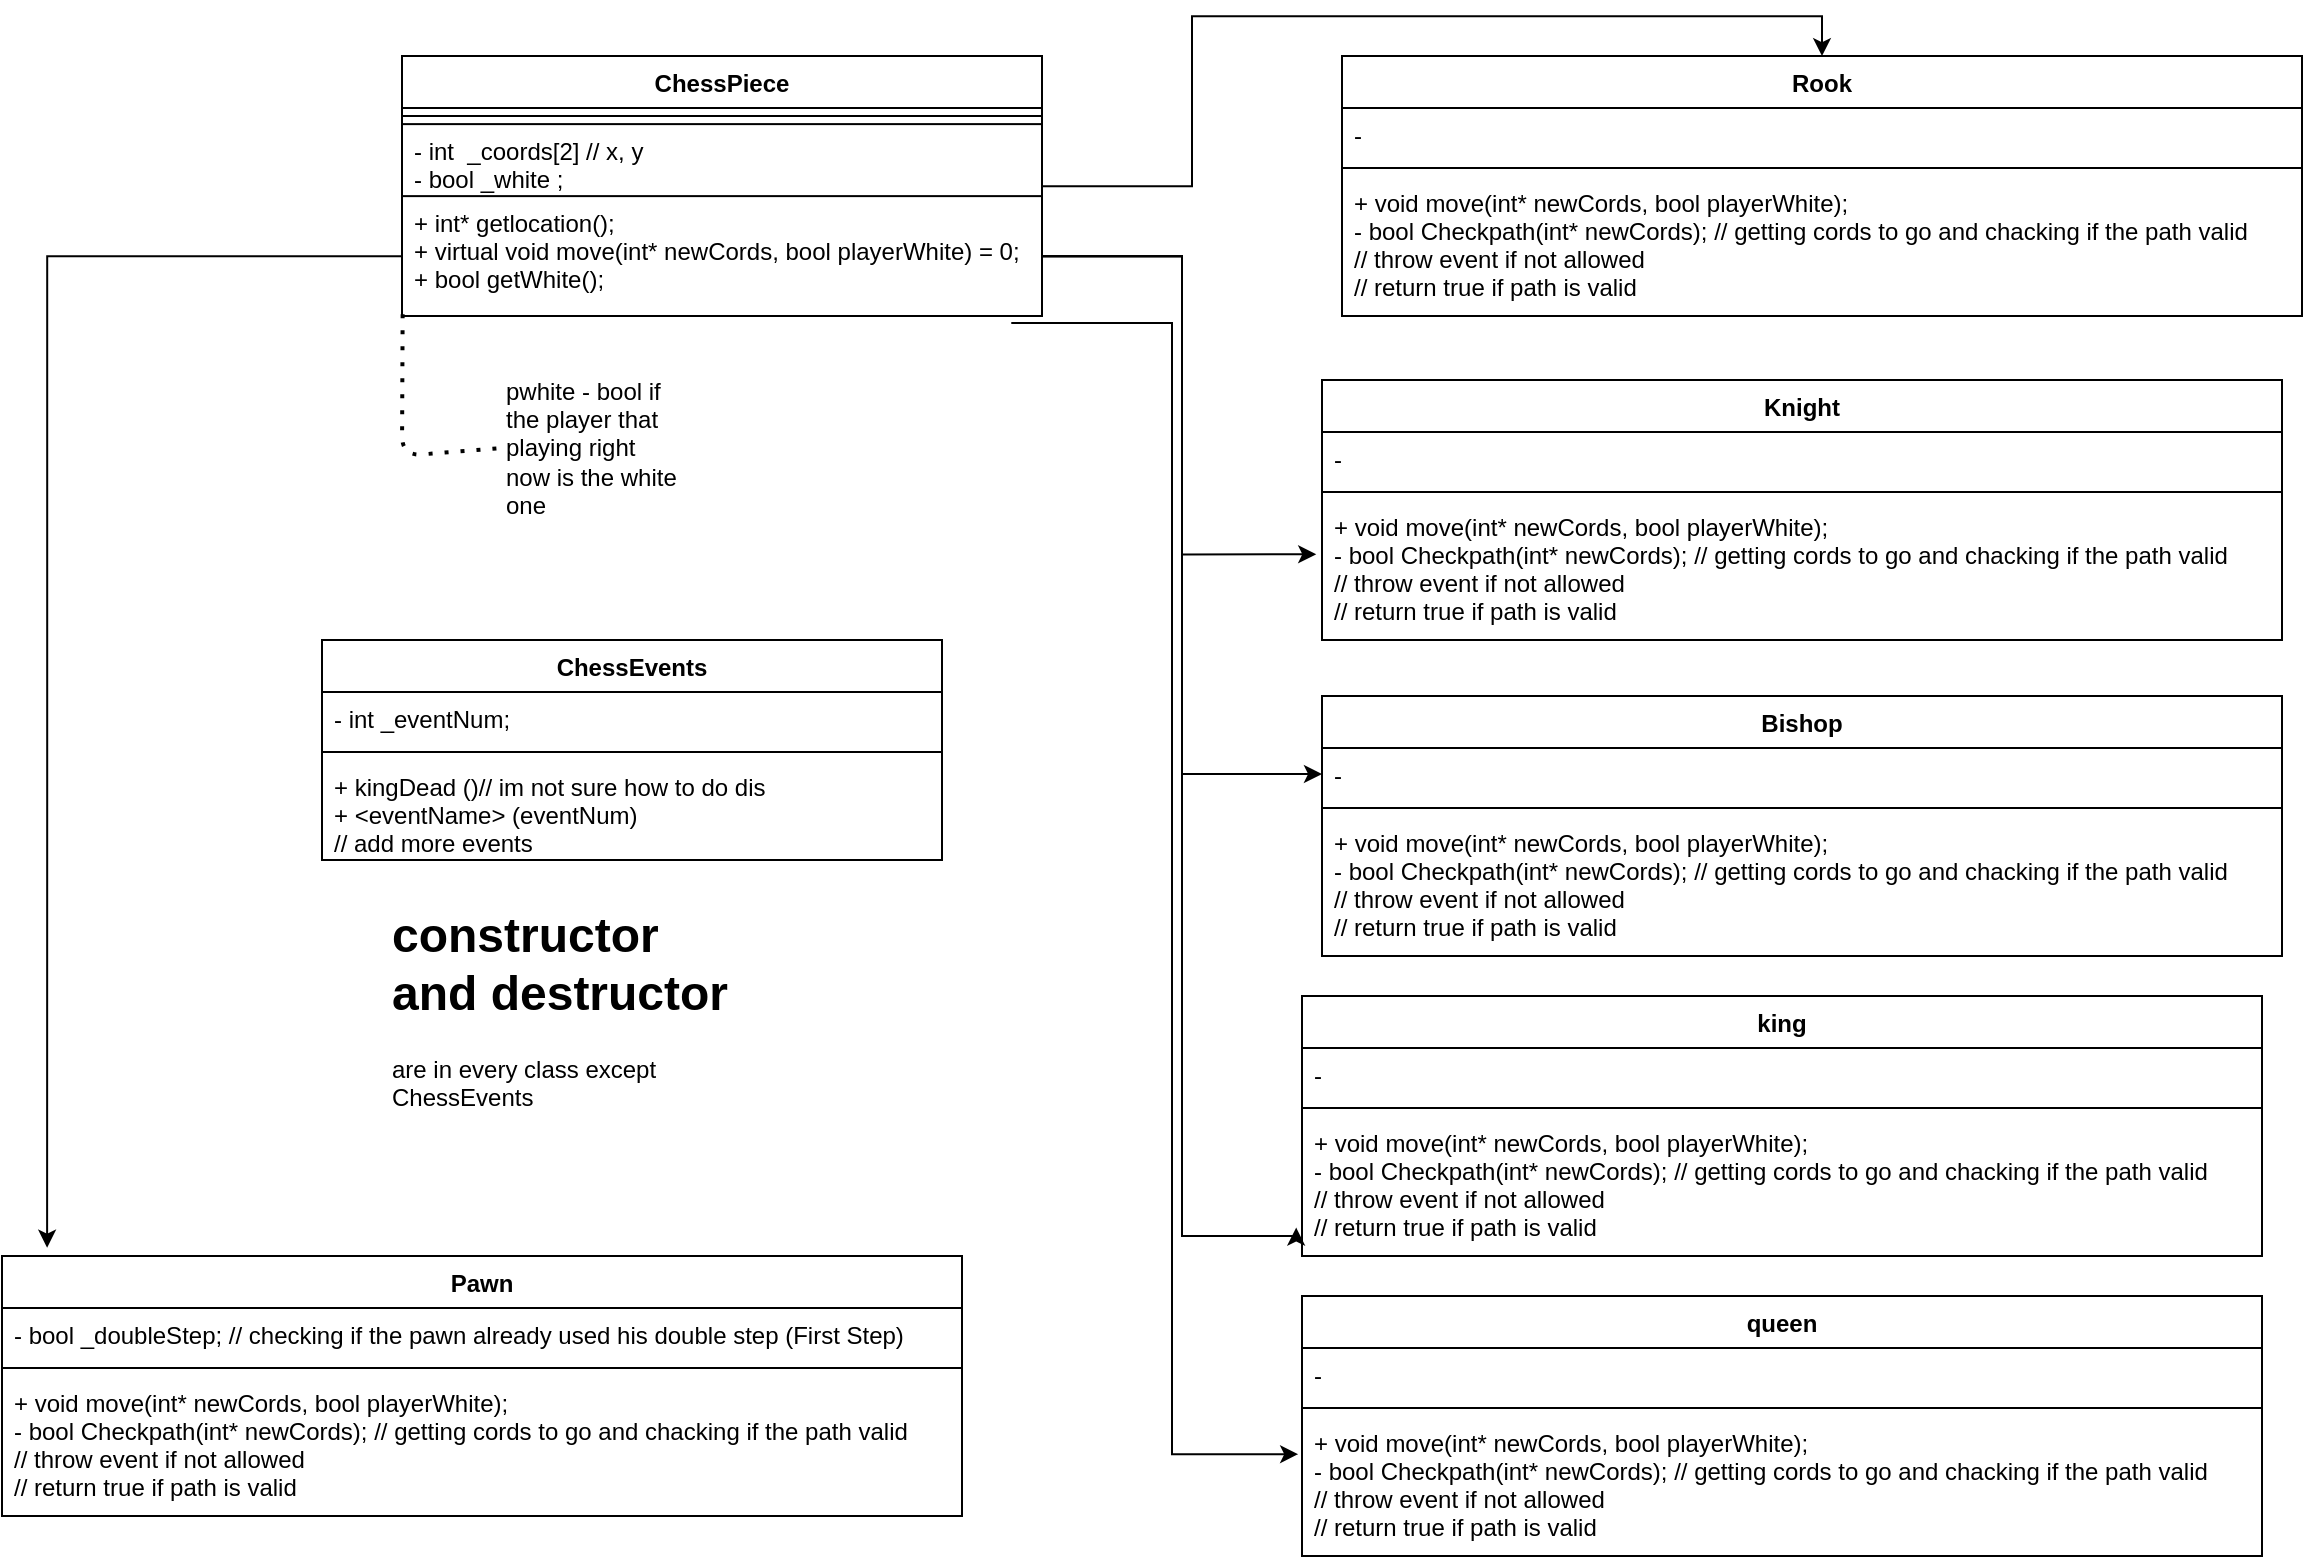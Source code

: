 <mxfile version="13.11.0" type="gitlab" pages="2">
  <diagram name="Object Chess piece" id="5f0bae14-7c28-e335-631c-24af17079c00">
    <mxGraphModel dx="2689" dy="879" grid="1" gridSize="10" guides="1" tooltips="1" connect="1" arrows="1" fold="1" page="1" pageScale="1" pageWidth="1100" pageHeight="850" background="#ffffff" math="0" shadow="0">
      <root>
        <mxCell id="0" />
        <mxCell id="1" parent="0" />
        <mxCell id="RglJ5t-KRBMed7z3Yt4i-37" style="edgeStyle=orthogonalEdgeStyle;rounded=0;orthogonalLoop=1;jettySize=auto;html=1;entryX=0.5;entryY=0;entryDx=0;entryDy=0;" parent="1" source="tPsW-EHSZQML5RoGISPa-4" target="RglJ5t-KRBMed7z3Yt4i-1" edge="1">
          <mxGeometry relative="1" as="geometry" />
        </mxCell>
        <mxCell id="tPsW-EHSZQML5RoGISPa-4" value="ChessPiece" style="swimlane;fontStyle=1;align=center;verticalAlign=top;childLayout=stackLayout;horizontal=1;startSize=26;horizontalStack=0;resizeParent=1;resizeParentMax=0;resizeLast=0;collapsible=1;marginBottom=0;rounded=0;shadow=0;glass=0;sketch=0;" parent="1" vertex="1">
          <mxGeometry x="50" y="50.06" width="320" height="130" as="geometry">
            <mxRectangle x="50" y="20" width="100" height="26" as="alternateBounds" />
          </mxGeometry>
        </mxCell>
        <mxCell id="tPsW-EHSZQML5RoGISPa-6" value="" style="line;strokeWidth=1;fillColor=none;align=left;verticalAlign=middle;spacingTop=-1;spacingLeft=3;spacingRight=3;rotatable=0;labelPosition=right;points=[];portConstraint=eastwest;" parent="tPsW-EHSZQML5RoGISPa-4" vertex="1">
          <mxGeometry y="26" width="320" height="8" as="geometry" />
        </mxCell>
        <mxCell id="tPsW-EHSZQML5RoGISPa-5" value="- int  _coords[2] // x, y&#xa;- bool _white ;&#xa;" style="text;fillColor=none;align=left;verticalAlign=top;spacingLeft=4;spacingRight=4;overflow=hidden;rotatable=0;points=[[0,0.5],[1,0.5]];portConstraint=eastwest;strokeColor=#000000;" parent="tPsW-EHSZQML5RoGISPa-4" vertex="1">
          <mxGeometry y="34" width="320" height="36" as="geometry" />
        </mxCell>
        <mxCell id="tPsW-EHSZQML5RoGISPa-11" value="+ int* getlocation();&#xa;+ virtual void move(int* newCords, bool playerWhite) = 0;&#xa;+ bool getWhite();&#xa;" style="text;strokeColor=none;fillColor=none;align=left;verticalAlign=top;spacingLeft=4;spacingRight=4;overflow=hidden;rotatable=0;points=[[0,0.5],[1,0.5]];portConstraint=eastwest;" parent="tPsW-EHSZQML5RoGISPa-4" vertex="1">
          <mxGeometry y="70" width="320" height="60" as="geometry" />
        </mxCell>
        <mxCell id="tPsW-EHSZQML5RoGISPa-9" value="pwhite - bool if the player that playing right now is the white one" style="text;html=1;align=left;verticalAlign=middle;whiteSpace=wrap;rounded=0;shadow=0;glass=0;sketch=0;" parent="1" vertex="1">
          <mxGeometry x="100" y="210" width="90" height="72" as="geometry" />
        </mxCell>
        <mxCell id="PEQYyIk9o4jZGY7Ns4qH-7" value="ChessEvents&#xa;" style="swimlane;fontStyle=1;align=center;verticalAlign=top;childLayout=stackLayout;horizontal=1;startSize=26;horizontalStack=0;resizeParent=1;resizeParentMax=0;resizeLast=0;collapsible=1;marginBottom=0;rounded=0;shadow=0;glass=0;sketch=0;strokeColor=#000000;" parent="1" vertex="1">
          <mxGeometry x="10" y="342.06" width="310" height="110" as="geometry" />
        </mxCell>
        <mxCell id="PEQYyIk9o4jZGY7Ns4qH-8" value="- int _eventNum;" style="text;strokeColor=none;fillColor=none;align=left;verticalAlign=top;spacingLeft=4;spacingRight=4;overflow=hidden;rotatable=0;points=[[0,0.5],[1,0.5]];portConstraint=eastwest;" parent="PEQYyIk9o4jZGY7Ns4qH-7" vertex="1">
          <mxGeometry y="26" width="310" height="26" as="geometry" />
        </mxCell>
        <mxCell id="PEQYyIk9o4jZGY7Ns4qH-9" value="" style="line;strokeWidth=1;fillColor=none;align=left;verticalAlign=middle;spacingTop=-1;spacingLeft=3;spacingRight=3;rotatable=0;labelPosition=right;points=[];portConstraint=eastwest;" parent="PEQYyIk9o4jZGY7Ns4qH-7" vertex="1">
          <mxGeometry y="52" width="310" height="8" as="geometry" />
        </mxCell>
        <mxCell id="PEQYyIk9o4jZGY7Ns4qH-10" value="+ kingDead ()// im not sure how to do dis&#xa;+ &lt;eventName&gt; (eventNum)&#xa;// add more events" style="text;strokeColor=none;fillColor=none;align=left;verticalAlign=top;spacingLeft=4;spacingRight=4;overflow=hidden;rotatable=0;points=[[0,0.5],[1,0.5]];portConstraint=eastwest;" parent="PEQYyIk9o4jZGY7Ns4qH-7" vertex="1">
          <mxGeometry y="60" width="310" height="50" as="geometry" />
        </mxCell>
        <mxCell id="RglJ5t-KRBMed7z3Yt4i-1" value="Rook&#xa;" style="swimlane;fontStyle=1;align=center;verticalAlign=top;childLayout=stackLayout;horizontal=1;startSize=26;horizontalStack=0;resizeParent=1;resizeParentMax=0;resizeLast=0;collapsible=1;marginBottom=0;" parent="1" vertex="1">
          <mxGeometry x="520" y="50.06" width="480" height="130" as="geometry" />
        </mxCell>
        <mxCell id="RglJ5t-KRBMed7z3Yt4i-2" value="-" style="text;strokeColor=none;fillColor=none;align=left;verticalAlign=top;spacingLeft=4;spacingRight=4;overflow=hidden;rotatable=0;points=[[0,0.5],[1,0.5]];portConstraint=eastwest;" parent="RglJ5t-KRBMed7z3Yt4i-1" vertex="1">
          <mxGeometry y="26" width="480" height="26" as="geometry" />
        </mxCell>
        <mxCell id="RglJ5t-KRBMed7z3Yt4i-3" value="" style="line;strokeWidth=1;fillColor=none;align=left;verticalAlign=middle;spacingTop=-1;spacingLeft=3;spacingRight=3;rotatable=0;labelPosition=right;points=[];portConstraint=eastwest;" parent="RglJ5t-KRBMed7z3Yt4i-1" vertex="1">
          <mxGeometry y="52" width="480" height="8" as="geometry" />
        </mxCell>
        <mxCell id="RglJ5t-KRBMed7z3Yt4i-4" value="+ void move(int* newCords, bool playerWhite);&#xa;- bool Checkpath(int* newCords); // getting cords to go and chacking if the path valid&#xa;// throw event if not allowed &#xa;// return true if path is valid&#xa;" style="text;strokeColor=none;fillColor=none;align=left;verticalAlign=top;spacingLeft=4;spacingRight=4;overflow=hidden;rotatable=0;points=[[0,0.5],[1,0.5]];portConstraint=eastwest;" parent="RglJ5t-KRBMed7z3Yt4i-1" vertex="1">
          <mxGeometry y="60" width="480" height="70" as="geometry" />
        </mxCell>
        <mxCell id="RglJ5t-KRBMed7z3Yt4i-39" value="" style="endArrow=none;dashed=1;html=1;dashPattern=1 3;strokeWidth=2;entryX=0;entryY=0.5;entryDx=0;entryDy=0;exitX=0.001;exitY=0.984;exitDx=0;exitDy=0;exitPerimeter=0;" parent="1" target="tPsW-EHSZQML5RoGISPa-9" edge="1" source="tPsW-EHSZQML5RoGISPa-11">
          <mxGeometry width="50" height="50" relative="1" as="geometry">
            <mxPoint x="360" y="150" as="sourcePoint" />
            <mxPoint x="400" y="110" as="targetPoint" />
            <Array as="points">
              <mxPoint x="50" y="250" />
            </Array>
          </mxGeometry>
        </mxCell>
        <mxCell id="8URGRsGb-NthaxYBKnCZ-1" value="Knight&#xa;" style="swimlane;fontStyle=1;align=center;verticalAlign=top;childLayout=stackLayout;horizontal=1;startSize=26;horizontalStack=0;resizeParent=1;resizeParentMax=0;resizeLast=0;collapsible=1;marginBottom=0;" vertex="1" parent="1">
          <mxGeometry x="510" y="212.06" width="480" height="130" as="geometry" />
        </mxCell>
        <mxCell id="8URGRsGb-NthaxYBKnCZ-2" value="-" style="text;strokeColor=none;fillColor=none;align=left;verticalAlign=top;spacingLeft=4;spacingRight=4;overflow=hidden;rotatable=0;points=[[0,0.5],[1,0.5]];portConstraint=eastwest;" vertex="1" parent="8URGRsGb-NthaxYBKnCZ-1">
          <mxGeometry y="26" width="480" height="26" as="geometry" />
        </mxCell>
        <mxCell id="8URGRsGb-NthaxYBKnCZ-3" value="" style="line;strokeWidth=1;fillColor=none;align=left;verticalAlign=middle;spacingTop=-1;spacingLeft=3;spacingRight=3;rotatable=0;labelPosition=right;points=[];portConstraint=eastwest;" vertex="1" parent="8URGRsGb-NthaxYBKnCZ-1">
          <mxGeometry y="52" width="480" height="8" as="geometry" />
        </mxCell>
        <mxCell id="8URGRsGb-NthaxYBKnCZ-4" value="+ void move(int* newCords, bool playerWhite);&#xa;- bool Checkpath(int* newCords); // getting cords to go and chacking if the path valid&#xa;// throw event if not allowed &#xa;// return true if path is valid&#xa;" style="text;strokeColor=none;fillColor=none;align=left;verticalAlign=top;spacingLeft=4;spacingRight=4;overflow=hidden;rotatable=0;points=[[0,0.5],[1,0.5]];portConstraint=eastwest;" vertex="1" parent="8URGRsGb-NthaxYBKnCZ-1">
          <mxGeometry y="60" width="480" height="70" as="geometry" />
        </mxCell>
        <mxCell id="8URGRsGb-NthaxYBKnCZ-5" value="Bishop&#xa;" style="swimlane;fontStyle=1;align=center;verticalAlign=top;childLayout=stackLayout;horizontal=1;startSize=26;horizontalStack=0;resizeParent=1;resizeParentMax=0;resizeLast=0;collapsible=1;marginBottom=0;" vertex="1" parent="1">
          <mxGeometry x="510" y="370" width="480" height="130" as="geometry" />
        </mxCell>
        <mxCell id="8URGRsGb-NthaxYBKnCZ-6" value="-" style="text;strokeColor=none;fillColor=none;align=left;verticalAlign=top;spacingLeft=4;spacingRight=4;overflow=hidden;rotatable=0;points=[[0,0.5],[1,0.5]];portConstraint=eastwest;" vertex="1" parent="8URGRsGb-NthaxYBKnCZ-5">
          <mxGeometry y="26" width="480" height="26" as="geometry" />
        </mxCell>
        <mxCell id="8URGRsGb-NthaxYBKnCZ-7" value="" style="line;strokeWidth=1;fillColor=none;align=left;verticalAlign=middle;spacingTop=-1;spacingLeft=3;spacingRight=3;rotatable=0;labelPosition=right;points=[];portConstraint=eastwest;" vertex="1" parent="8URGRsGb-NthaxYBKnCZ-5">
          <mxGeometry y="52" width="480" height="8" as="geometry" />
        </mxCell>
        <mxCell id="8URGRsGb-NthaxYBKnCZ-8" value="+ void move(int* newCords, bool playerWhite);&#xa;- bool Checkpath(int* newCords); // getting cords to go and chacking if the path valid&#xa;// throw event if not allowed &#xa;// return true if path is valid&#xa;" style="text;strokeColor=none;fillColor=none;align=left;verticalAlign=top;spacingLeft=4;spacingRight=4;overflow=hidden;rotatable=0;points=[[0,0.5],[1,0.5]];portConstraint=eastwest;" vertex="1" parent="8URGRsGb-NthaxYBKnCZ-5">
          <mxGeometry y="60" width="480" height="70" as="geometry" />
        </mxCell>
        <mxCell id="8URGRsGb-NthaxYBKnCZ-9" value="queen&#xa;" style="swimlane;fontStyle=1;align=center;verticalAlign=top;childLayout=stackLayout;horizontal=1;startSize=26;horizontalStack=0;resizeParent=1;resizeParentMax=0;resizeLast=0;collapsible=1;marginBottom=0;" vertex="1" parent="1">
          <mxGeometry x="500" y="670" width="480" height="130" as="geometry" />
        </mxCell>
        <mxCell id="8URGRsGb-NthaxYBKnCZ-10" value="-" style="text;strokeColor=none;fillColor=none;align=left;verticalAlign=top;spacingLeft=4;spacingRight=4;overflow=hidden;rotatable=0;points=[[0,0.5],[1,0.5]];portConstraint=eastwest;" vertex="1" parent="8URGRsGb-NthaxYBKnCZ-9">
          <mxGeometry y="26" width="480" height="26" as="geometry" />
        </mxCell>
        <mxCell id="8URGRsGb-NthaxYBKnCZ-11" value="" style="line;strokeWidth=1;fillColor=none;align=left;verticalAlign=middle;spacingTop=-1;spacingLeft=3;spacingRight=3;rotatable=0;labelPosition=right;points=[];portConstraint=eastwest;" vertex="1" parent="8URGRsGb-NthaxYBKnCZ-9">
          <mxGeometry y="52" width="480" height="8" as="geometry" />
        </mxCell>
        <mxCell id="8URGRsGb-NthaxYBKnCZ-12" value="+ void move(int* newCords, bool playerWhite);&#xa;- bool Checkpath(int* newCords); // getting cords to go and chacking if the path valid&#xa;// throw event if not allowed &#xa;// return true if path is valid&#xa;" style="text;strokeColor=none;fillColor=none;align=left;verticalAlign=top;spacingLeft=4;spacingRight=4;overflow=hidden;rotatable=0;points=[[0,0.5],[1,0.5]];portConstraint=eastwest;" vertex="1" parent="8URGRsGb-NthaxYBKnCZ-9">
          <mxGeometry y="60" width="480" height="70" as="geometry" />
        </mxCell>
        <mxCell id="8URGRsGb-NthaxYBKnCZ-13" value="king&#xa;" style="swimlane;fontStyle=1;align=center;verticalAlign=top;childLayout=stackLayout;horizontal=1;startSize=26;horizontalStack=0;resizeParent=1;resizeParentMax=0;resizeLast=0;collapsible=1;marginBottom=0;" vertex="1" parent="1">
          <mxGeometry x="500" y="520" width="480" height="130" as="geometry" />
        </mxCell>
        <mxCell id="8URGRsGb-NthaxYBKnCZ-14" value="-" style="text;strokeColor=none;fillColor=none;align=left;verticalAlign=top;spacingLeft=4;spacingRight=4;overflow=hidden;rotatable=0;points=[[0,0.5],[1,0.5]];portConstraint=eastwest;" vertex="1" parent="8URGRsGb-NthaxYBKnCZ-13">
          <mxGeometry y="26" width="480" height="26" as="geometry" />
        </mxCell>
        <mxCell id="8URGRsGb-NthaxYBKnCZ-15" value="" style="line;strokeWidth=1;fillColor=none;align=left;verticalAlign=middle;spacingTop=-1;spacingLeft=3;spacingRight=3;rotatable=0;labelPosition=right;points=[];portConstraint=eastwest;" vertex="1" parent="8URGRsGb-NthaxYBKnCZ-13">
          <mxGeometry y="52" width="480" height="8" as="geometry" />
        </mxCell>
        <mxCell id="8URGRsGb-NthaxYBKnCZ-16" value="+ void move(int* newCords, bool playerWhite);&#xa;- bool Checkpath(int* newCords); // getting cords to go and chacking if the path valid&#xa;// throw event if not allowed &#xa;// return true if path is valid&#xa;" style="text;strokeColor=none;fillColor=none;align=left;verticalAlign=top;spacingLeft=4;spacingRight=4;overflow=hidden;rotatable=0;points=[[0,0.5],[1,0.5]];portConstraint=eastwest;" vertex="1" parent="8URGRsGb-NthaxYBKnCZ-13">
          <mxGeometry y="60" width="480" height="70" as="geometry" />
        </mxCell>
        <mxCell id="8URGRsGb-NthaxYBKnCZ-17" style="edgeStyle=orthogonalEdgeStyle;rounded=0;orthogonalLoop=1;jettySize=auto;html=1;entryX=-0.004;entryY=0.273;entryDx=0;entryDy=0;entryPerimeter=0;exitX=0.952;exitY=1.058;exitDx=0;exitDy=0;exitPerimeter=0;" edge="1" parent="1" source="tPsW-EHSZQML5RoGISPa-11" target="8URGRsGb-NthaxYBKnCZ-12">
          <mxGeometry relative="1" as="geometry" />
        </mxCell>
        <mxCell id="8URGRsGb-NthaxYBKnCZ-19" style="edgeStyle=orthogonalEdgeStyle;rounded=0;orthogonalLoop=1;jettySize=auto;html=1;entryX=-0.006;entryY=0.797;entryDx=0;entryDy=0;entryPerimeter=0;" edge="1" parent="1" source="tPsW-EHSZQML5RoGISPa-11" target="8URGRsGb-NthaxYBKnCZ-16">
          <mxGeometry relative="1" as="geometry">
            <mxPoint x="460" y="640" as="targetPoint" />
            <Array as="points">
              <mxPoint x="440" y="150" />
              <mxPoint x="440" y="640" />
              <mxPoint x="497" y="640" />
            </Array>
          </mxGeometry>
        </mxCell>
        <mxCell id="8URGRsGb-NthaxYBKnCZ-20" style="edgeStyle=orthogonalEdgeStyle;rounded=0;orthogonalLoop=1;jettySize=auto;html=1;entryX=0;entryY=0.5;entryDx=0;entryDy=0;" edge="1" parent="1" source="tPsW-EHSZQML5RoGISPa-11" target="8URGRsGb-NthaxYBKnCZ-6">
          <mxGeometry relative="1" as="geometry" />
        </mxCell>
        <mxCell id="8URGRsGb-NthaxYBKnCZ-21" style="edgeStyle=orthogonalEdgeStyle;rounded=0;orthogonalLoop=1;jettySize=auto;html=1;entryX=-0.006;entryY=0.387;entryDx=0;entryDy=0;entryPerimeter=0;" edge="1" parent="1" source="tPsW-EHSZQML5RoGISPa-11" target="8URGRsGb-NthaxYBKnCZ-4">
          <mxGeometry relative="1" as="geometry" />
        </mxCell>
        <mxCell id="8URGRsGb-NthaxYBKnCZ-22" value="Pawn&#xa;" style="swimlane;fontStyle=1;align=center;verticalAlign=top;childLayout=stackLayout;horizontal=1;startSize=26;horizontalStack=0;resizeParent=1;resizeParentMax=0;resizeLast=0;collapsible=1;marginBottom=0;" vertex="1" parent="1">
          <mxGeometry x="-150" y="650" width="480" height="130" as="geometry" />
        </mxCell>
        <mxCell id="8URGRsGb-NthaxYBKnCZ-23" value="- bool _doubleStep; // checking if the pawn already used his double step (First Step)" style="text;strokeColor=none;fillColor=none;align=left;verticalAlign=top;spacingLeft=4;spacingRight=4;overflow=hidden;rotatable=0;points=[[0,0.5],[1,0.5]];portConstraint=eastwest;" vertex="1" parent="8URGRsGb-NthaxYBKnCZ-22">
          <mxGeometry y="26" width="480" height="26" as="geometry" />
        </mxCell>
        <mxCell id="8URGRsGb-NthaxYBKnCZ-24" value="" style="line;strokeWidth=1;fillColor=none;align=left;verticalAlign=middle;spacingTop=-1;spacingLeft=3;spacingRight=3;rotatable=0;labelPosition=right;points=[];portConstraint=eastwest;" vertex="1" parent="8URGRsGb-NthaxYBKnCZ-22">
          <mxGeometry y="52" width="480" height="8" as="geometry" />
        </mxCell>
        <mxCell id="8URGRsGb-NthaxYBKnCZ-25" value="+ void move(int* newCords, bool playerWhite);&#xa;- bool Checkpath(int* newCords); // getting cords to go and chacking if the path valid&#xa;// throw event if not allowed &#xa;// return true if path is valid&#xa;" style="text;strokeColor=none;fillColor=none;align=left;verticalAlign=top;spacingLeft=4;spacingRight=4;overflow=hidden;rotatable=0;points=[[0,0.5],[1,0.5]];portConstraint=eastwest;" vertex="1" parent="8URGRsGb-NthaxYBKnCZ-22">
          <mxGeometry y="60" width="480" height="70" as="geometry" />
        </mxCell>
        <mxCell id="8URGRsGb-NthaxYBKnCZ-26" style="edgeStyle=orthogonalEdgeStyle;rounded=0;orthogonalLoop=1;jettySize=auto;html=1;entryX=0.047;entryY=-0.032;entryDx=0;entryDy=0;entryPerimeter=0;" edge="1" parent="1" source="tPsW-EHSZQML5RoGISPa-11" target="8URGRsGb-NthaxYBKnCZ-22">
          <mxGeometry relative="1" as="geometry" />
        </mxCell>
        <mxCell id="j_AmPq53fzwSkY8-xVPl-1" value="&lt;h1&gt;constructor&lt;br&gt;and destructor&lt;/h1&gt;&lt;div&gt;are in every class except ChessEvents&lt;/div&gt;" style="text;html=1;strokeColor=none;fillColor=none;spacing=5;spacingTop=-20;whiteSpace=wrap;overflow=hidden;rounded=0;" vertex="1" parent="1">
          <mxGeometry x="40" y="470" width="190" height="120" as="geometry" />
        </mxCell>
      </root>
    </mxGraphModel>
  </diagram>
  <diagram id="EnrxKj8IyKFMY79Fy4lM" name="Chess Board">
    <mxGraphModel dx="1589" dy="879" grid="1" gridSize="10" guides="1" tooltips="1" connect="1" arrows="1" fold="1" page="1" pageScale="1" pageWidth="850" pageHeight="1100" math="0" shadow="0">
      <root>
        <mxCell id="UpVdrXvw_2DDXxn-o3Fd-0" />
        <mxCell id="UpVdrXvw_2DDXxn-o3Fd-1" parent="UpVdrXvw_2DDXxn-o3Fd-0" />
        <mxCell id="UpVdrXvw_2DDXxn-o3Fd-2" value="Board&#xa;" style="swimlane;fontStyle=1;align=center;verticalAlign=top;childLayout=stackLayout;horizontal=1;startSize=26;horizontalStack=0;resizeParent=1;resizeParentMax=0;resizeLast=0;collapsible=1;marginBottom=0;rounded=0;shadow=0;glass=0;sketch=0;strokeColor=#000000;" parent="UpVdrXvw_2DDXxn-o3Fd-1" vertex="1">
          <mxGeometry x="130" y="30" width="430" height="230" as="geometry" />
        </mxCell>
        <mxCell id="UpVdrXvw_2DDXxn-o3Fd-3" value="- ChessPiece* boardpiece[8][8];&#xa;// nullptr - no piece&#xa;// everything else - piece&#xa;" style="text;strokeColor=none;fillColor=none;align=left;verticalAlign=top;spacingLeft=4;spacingRight=4;overflow=hidden;rotatable=0;points=[[0,0.5],[1,0.5]];portConstraint=eastwest;" parent="UpVdrXvw_2DDXxn-o3Fd-2" vertex="1">
          <mxGeometry y="26" width="430" height="64" as="geometry" />
        </mxCell>
        <mxCell id="UpVdrXvw_2DDXxn-o3Fd-4" value="" style="line;strokeWidth=1;fillColor=none;align=left;verticalAlign=middle;spacingTop=-1;spacingLeft=3;spacingRight=3;rotatable=0;labelPosition=right;points=[];portConstraint=eastwest;" parent="UpVdrXvw_2DDXxn-o3Fd-2" vertex="1">
          <mxGeometry y="90" width="430" height="8" as="geometry" />
        </mxCell>
        <mxCell id="UpVdrXvw_2DDXxn-o3Fd-5" value="+ ChessPiece* getBoard();&#xa;+ ChessPiece* CheckCord(int cords[2]); // return null if no piece in place&#xa;+ void move(int oldCords[2], int newcord[2], chessPiece* piece);&#xa;- void ResetBoard();&#xa;" style="text;strokeColor=none;fillColor=none;align=left;verticalAlign=top;spacingLeft=4;spacingRight=4;overflow=hidden;rotatable=0;points=[[0,0.5],[1,0.5]];portConstraint=eastwest;" parent="UpVdrXvw_2DDXxn-o3Fd-2" vertex="1">
          <mxGeometry y="98" width="430" height="132" as="geometry" />
        </mxCell>
      </root>
    </mxGraphModel>
  </diagram>
</mxfile>

